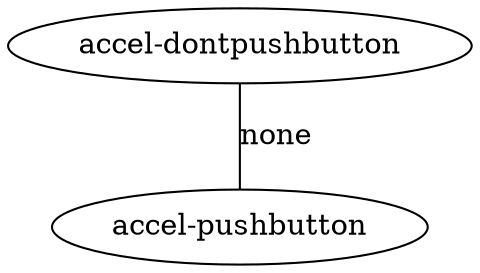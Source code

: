 digraph human_tree {
edge [dir=none];
node0 [ label = "accel-dontpushbutton" ];
node1 [ label = "accel-pushbutton" ];
node0 -> node1 [label="none"];
}